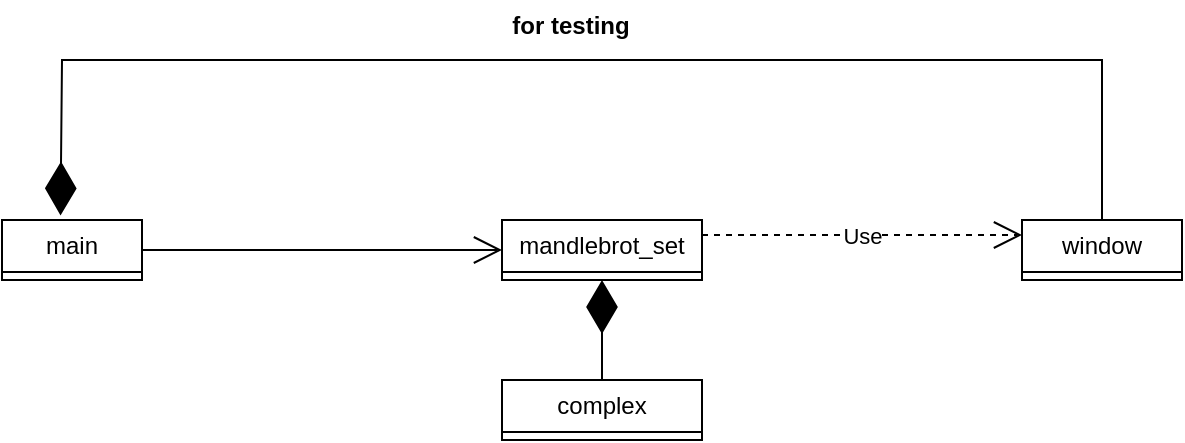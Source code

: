 <mxfile version="24.7.8">
  <diagram id="C5RBs43oDa-KdzZeNtuy" name="Page-1">
    <mxGraphModel dx="989" dy="574" grid="1" gridSize="10" guides="1" tooltips="1" connect="1" arrows="1" fold="1" page="1" pageScale="1" pageWidth="827" pageHeight="1169" math="0" shadow="0">
      <root>
        <mxCell id="WIyWlLk6GJQsqaUBKTNV-0" />
        <mxCell id="WIyWlLk6GJQsqaUBKTNV-1" parent="WIyWlLk6GJQsqaUBKTNV-0" />
        <mxCell id="Y5VoTXoHeSF8C0NbCVjU-10" value="window" style="swimlane;fontStyle=0;childLayout=stackLayout;horizontal=1;startSize=26;fillColor=none;horizontalStack=0;resizeParent=1;resizeParentMax=0;resizeLast=0;collapsible=1;marginBottom=0;whiteSpace=wrap;html=1;" vertex="1" collapsed="1" parent="WIyWlLk6GJQsqaUBKTNV-1">
          <mxGeometry x="600" y="400" width="80" height="30" as="geometry">
            <mxRectangle x="600" y="400" width="360" height="70" as="alternateBounds" />
          </mxGeometry>
        </mxCell>
        <mxCell id="Y5VoTXoHeSF8C0NbCVjU-11" value="+all function for creating, destroying and drawing on window" style="text;strokeColor=none;fillColor=none;align=left;verticalAlign=top;spacingLeft=4;spacingRight=4;overflow=hidden;rotatable=0;points=[[0,0.5],[1,0.5]];portConstraint=eastwest;whiteSpace=wrap;html=1;" vertex="1" parent="Y5VoTXoHeSF8C0NbCVjU-10">
          <mxGeometry y="26" width="360" height="44" as="geometry" />
        </mxCell>
        <mxCell id="Y5VoTXoHeSF8C0NbCVjU-15" value="mandlebrot_set" style="swimlane;fontStyle=0;childLayout=stackLayout;horizontal=1;startSize=26;fillColor=none;horizontalStack=0;resizeParent=1;resizeParentMax=0;resizeLast=0;collapsible=1;marginBottom=0;whiteSpace=wrap;html=1;" vertex="1" collapsed="1" parent="WIyWlLk6GJQsqaUBKTNV-1">
          <mxGeometry x="340" y="400" width="100" height="30" as="geometry">
            <mxRectangle x="350" y="410" width="140" height="104" as="alternateBounds" />
          </mxGeometry>
        </mxCell>
        <mxCell id="Y5VoTXoHeSF8C0NbCVjU-16" value="+ field: type" style="text;strokeColor=none;fillColor=none;align=left;verticalAlign=top;spacingLeft=4;spacingRight=4;overflow=hidden;rotatable=0;points=[[0,0.5],[1,0.5]];portConstraint=eastwest;whiteSpace=wrap;html=1;" vertex="1" parent="Y5VoTXoHeSF8C0NbCVjU-15">
          <mxGeometry y="26" width="140" height="26" as="geometry" />
        </mxCell>
        <mxCell id="Y5VoTXoHeSF8C0NbCVjU-17" value="+ field: type" style="text;strokeColor=none;fillColor=none;align=left;verticalAlign=top;spacingLeft=4;spacingRight=4;overflow=hidden;rotatable=0;points=[[0,0.5],[1,0.5]];portConstraint=eastwest;whiteSpace=wrap;html=1;" vertex="1" parent="Y5VoTXoHeSF8C0NbCVjU-15">
          <mxGeometry y="52" width="140" height="26" as="geometry" />
        </mxCell>
        <mxCell id="Y5VoTXoHeSF8C0NbCVjU-18" value="+ field: type" style="text;strokeColor=none;fillColor=none;align=left;verticalAlign=top;spacingLeft=4;spacingRight=4;overflow=hidden;rotatable=0;points=[[0,0.5],[1,0.5]];portConstraint=eastwest;whiteSpace=wrap;html=1;" vertex="1" parent="Y5VoTXoHeSF8C0NbCVjU-15">
          <mxGeometry y="78" width="140" height="26" as="geometry" />
        </mxCell>
        <mxCell id="Y5VoTXoHeSF8C0NbCVjU-19" value="Use" style="endArrow=open;endSize=12;dashed=1;html=1;rounded=0;exitX=1;exitY=0.25;exitDx=0;exitDy=0;entryX=0;entryY=0.25;entryDx=0;entryDy=0;" edge="1" parent="WIyWlLk6GJQsqaUBKTNV-1" source="Y5VoTXoHeSF8C0NbCVjU-15" target="Y5VoTXoHeSF8C0NbCVjU-10">
          <mxGeometry width="160" relative="1" as="geometry">
            <mxPoint x="390" y="430" as="sourcePoint" />
            <mxPoint x="550" y="430" as="targetPoint" />
          </mxGeometry>
        </mxCell>
        <mxCell id="Y5VoTXoHeSF8C0NbCVjU-20" value="complex" style="swimlane;fontStyle=0;childLayout=stackLayout;horizontal=1;startSize=26;fillColor=none;horizontalStack=0;resizeParent=1;resizeParentMax=0;resizeLast=0;collapsible=1;marginBottom=0;whiteSpace=wrap;html=1;" vertex="1" collapsed="1" parent="WIyWlLk6GJQsqaUBKTNV-1">
          <mxGeometry x="340" y="480" width="100" height="30" as="geometry">
            <mxRectangle x="100" y="400" width="140" height="104" as="alternateBounds" />
          </mxGeometry>
        </mxCell>
        <mxCell id="Y5VoTXoHeSF8C0NbCVjU-21" value="+ field: type" style="text;strokeColor=none;fillColor=none;align=left;verticalAlign=top;spacingLeft=4;spacingRight=4;overflow=hidden;rotatable=0;points=[[0,0.5],[1,0.5]];portConstraint=eastwest;whiteSpace=wrap;html=1;" vertex="1" parent="Y5VoTXoHeSF8C0NbCVjU-20">
          <mxGeometry y="26" width="140" height="26" as="geometry" />
        </mxCell>
        <mxCell id="Y5VoTXoHeSF8C0NbCVjU-22" value="+ field: type" style="text;strokeColor=none;fillColor=none;align=left;verticalAlign=top;spacingLeft=4;spacingRight=4;overflow=hidden;rotatable=0;points=[[0,0.5],[1,0.5]];portConstraint=eastwest;whiteSpace=wrap;html=1;" vertex="1" parent="Y5VoTXoHeSF8C0NbCVjU-20">
          <mxGeometry y="52" width="140" height="26" as="geometry" />
        </mxCell>
        <mxCell id="Y5VoTXoHeSF8C0NbCVjU-23" value="+ field: type" style="text;strokeColor=none;fillColor=none;align=left;verticalAlign=top;spacingLeft=4;spacingRight=4;overflow=hidden;rotatable=0;points=[[0,0.5],[1,0.5]];portConstraint=eastwest;whiteSpace=wrap;html=1;" vertex="1" parent="Y5VoTXoHeSF8C0NbCVjU-20">
          <mxGeometry y="78" width="140" height="26" as="geometry" />
        </mxCell>
        <mxCell id="Y5VoTXoHeSF8C0NbCVjU-25" value="" style="endArrow=diamondThin;endFill=1;endSize=24;html=1;rounded=0;exitX=0.5;exitY=0;exitDx=0;exitDy=0;entryX=0.5;entryY=1;entryDx=0;entryDy=0;" edge="1" parent="WIyWlLk6GJQsqaUBKTNV-1" source="Y5VoTXoHeSF8C0NbCVjU-20" target="Y5VoTXoHeSF8C0NbCVjU-15">
          <mxGeometry width="160" relative="1" as="geometry">
            <mxPoint x="390" y="510" as="sourcePoint" />
            <mxPoint x="550" y="510" as="targetPoint" />
          </mxGeometry>
        </mxCell>
        <mxCell id="Y5VoTXoHeSF8C0NbCVjU-26" value="main" style="swimlane;fontStyle=0;childLayout=stackLayout;horizontal=1;startSize=26;fillColor=none;horizontalStack=0;resizeParent=1;resizeParentMax=0;resizeLast=0;collapsible=1;marginBottom=0;whiteSpace=wrap;html=1;" vertex="1" collapsed="1" parent="WIyWlLk6GJQsqaUBKTNV-1">
          <mxGeometry x="90" y="400" width="70" height="30" as="geometry">
            <mxRectangle x="90" y="400" width="140" height="104" as="alternateBounds" />
          </mxGeometry>
        </mxCell>
        <mxCell id="Y5VoTXoHeSF8C0NbCVjU-27" value="+ field: type" style="text;strokeColor=none;fillColor=none;align=left;verticalAlign=top;spacingLeft=4;spacingRight=4;overflow=hidden;rotatable=0;points=[[0,0.5],[1,0.5]];portConstraint=eastwest;whiteSpace=wrap;html=1;" vertex="1" parent="Y5VoTXoHeSF8C0NbCVjU-26">
          <mxGeometry y="26" width="140" height="26" as="geometry" />
        </mxCell>
        <mxCell id="Y5VoTXoHeSF8C0NbCVjU-28" value="+ field: type" style="text;strokeColor=none;fillColor=none;align=left;verticalAlign=top;spacingLeft=4;spacingRight=4;overflow=hidden;rotatable=0;points=[[0,0.5],[1,0.5]];portConstraint=eastwest;whiteSpace=wrap;html=1;" vertex="1" parent="Y5VoTXoHeSF8C0NbCVjU-26">
          <mxGeometry y="52" width="140" height="26" as="geometry" />
        </mxCell>
        <mxCell id="Y5VoTXoHeSF8C0NbCVjU-29" value="+ field: type" style="text;strokeColor=none;fillColor=none;align=left;verticalAlign=top;spacingLeft=4;spacingRight=4;overflow=hidden;rotatable=0;points=[[0,0.5],[1,0.5]];portConstraint=eastwest;whiteSpace=wrap;html=1;" vertex="1" parent="Y5VoTXoHeSF8C0NbCVjU-26">
          <mxGeometry y="78" width="140" height="26" as="geometry" />
        </mxCell>
        <mxCell id="Y5VoTXoHeSF8C0NbCVjU-30" value="" style="endArrow=open;endFill=1;endSize=12;html=1;rounded=0;exitX=1;exitY=0.5;exitDx=0;exitDy=0;entryX=0;entryY=0.5;entryDx=0;entryDy=0;" edge="1" parent="WIyWlLk6GJQsqaUBKTNV-1" source="Y5VoTXoHeSF8C0NbCVjU-26" target="Y5VoTXoHeSF8C0NbCVjU-15">
          <mxGeometry width="160" relative="1" as="geometry">
            <mxPoint x="180" y="414.66" as="sourcePoint" />
            <mxPoint x="340" y="414.66" as="targetPoint" />
          </mxGeometry>
        </mxCell>
        <mxCell id="Y5VoTXoHeSF8C0NbCVjU-31" value="" style="endArrow=diamondThin;endFill=1;endSize=24;html=1;rounded=0;exitX=0.5;exitY=0;exitDx=0;exitDy=0;entryX=0.418;entryY=-0.076;entryDx=0;entryDy=0;entryPerimeter=0;" edge="1" parent="WIyWlLk6GJQsqaUBKTNV-1" source="Y5VoTXoHeSF8C0NbCVjU-10" target="Y5VoTXoHeSF8C0NbCVjU-26">
          <mxGeometry width="160" relative="1" as="geometry">
            <mxPoint x="640" y="260" as="sourcePoint" />
            <mxPoint x="50" y="320" as="targetPoint" />
            <Array as="points">
              <mxPoint x="640" y="320" />
              <mxPoint x="120" y="320" />
            </Array>
          </mxGeometry>
        </mxCell>
        <mxCell id="Y5VoTXoHeSF8C0NbCVjU-32" value="for testing" style="text;align=center;fontStyle=1;verticalAlign=middle;spacingLeft=3;spacingRight=3;strokeColor=none;rotatable=0;points=[[0,0.5],[1,0.5]];portConstraint=eastwest;html=1;" vertex="1" parent="WIyWlLk6GJQsqaUBKTNV-1">
          <mxGeometry x="334" y="290" width="80" height="26" as="geometry" />
        </mxCell>
      </root>
    </mxGraphModel>
  </diagram>
</mxfile>
